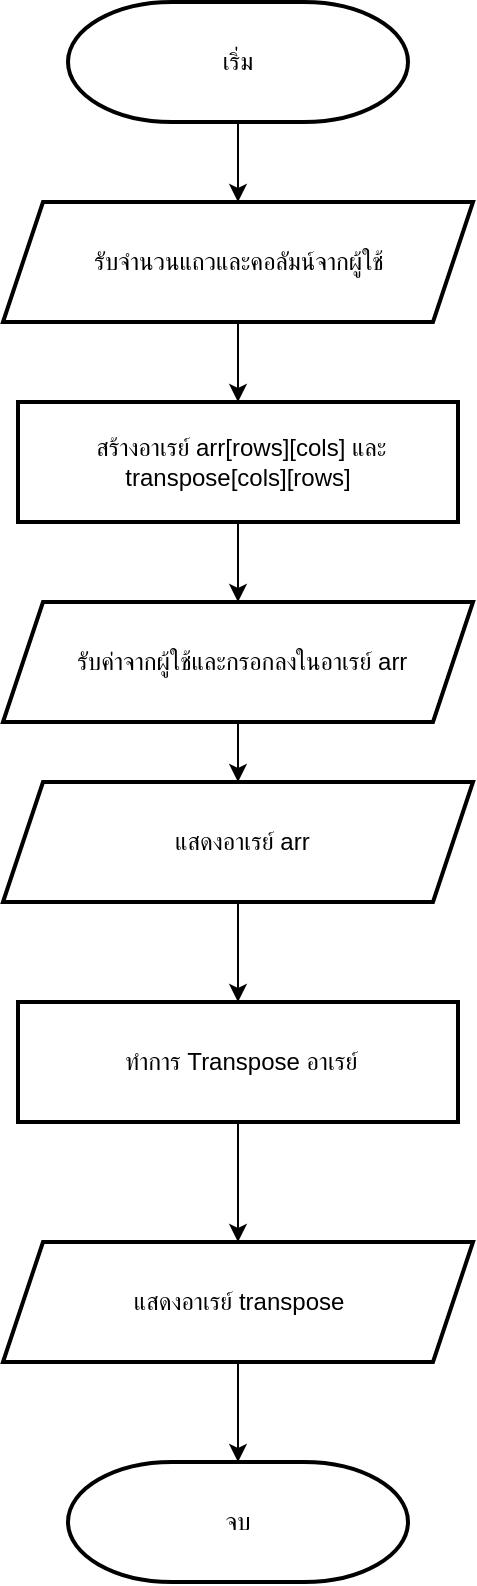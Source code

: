 <mxfile version="25.0.2">
  <diagram name="Page-1" id="ZFWVXQ1Z0pBYEthVD5IX">
    <mxGraphModel dx="1502" dy="685" grid="1" gridSize="10" guides="1" tooltips="1" connect="1" arrows="1" fold="1" page="1" pageScale="1" pageWidth="827" pageHeight="1169" math="0" shadow="0">
      <root>
        <mxCell id="0" />
        <mxCell id="1" parent="0" />
        <mxCell id="Bdj1opyaJ_gifpP-QEtN-3" value="" style="edgeStyle=orthogonalEdgeStyle;rounded=0;orthogonalLoop=1;jettySize=auto;html=1;" edge="1" parent="1" source="8qHCZE8XLDsl83MSMVz2-1" target="Bdj1opyaJ_gifpP-QEtN-1">
          <mxGeometry relative="1" as="geometry" />
        </mxCell>
        <mxCell id="8qHCZE8XLDsl83MSMVz2-1" value="เริ่ม" style="strokeWidth=2;html=1;shape=mxgraph.flowchart.terminator;whiteSpace=wrap;" parent="1" vertex="1">
          <mxGeometry x="329" y="80" width="170" height="60" as="geometry" />
        </mxCell>
        <mxCell id="Bdj1opyaJ_gifpP-QEtN-5" value="" style="edgeStyle=orthogonalEdgeStyle;rounded=0;orthogonalLoop=1;jettySize=auto;html=1;" edge="1" parent="1" source="Bdj1opyaJ_gifpP-QEtN-1" target="Bdj1opyaJ_gifpP-QEtN-4">
          <mxGeometry relative="1" as="geometry" />
        </mxCell>
        <mxCell id="Bdj1opyaJ_gifpP-QEtN-1" value="&lt;div&gt;รับจำนวนแถวและคอลัมน์จากผู้ใช้&lt;br&gt;&lt;/div&gt;" style="shape=parallelogram;perimeter=parallelogramPerimeter;whiteSpace=wrap;html=1;fixedSize=1;strokeWidth=2;" vertex="1" parent="1">
          <mxGeometry x="296.5" y="180" width="235" height="60" as="geometry" />
        </mxCell>
        <mxCell id="Bdj1opyaJ_gifpP-QEtN-7" value="" style="edgeStyle=orthogonalEdgeStyle;rounded=0;orthogonalLoop=1;jettySize=auto;html=1;" edge="1" parent="1" source="Bdj1opyaJ_gifpP-QEtN-4" target="Bdj1opyaJ_gifpP-QEtN-6">
          <mxGeometry relative="1" as="geometry" />
        </mxCell>
        <mxCell id="Bdj1opyaJ_gifpP-QEtN-4" value="&amp;nbsp;สร้างอาเรย์ arr[rows][cols] และ transpose[cols][rows]" style="whiteSpace=wrap;html=1;strokeWidth=2;" vertex="1" parent="1">
          <mxGeometry x="304" y="280" width="220" height="60" as="geometry" />
        </mxCell>
        <mxCell id="Bdj1opyaJ_gifpP-QEtN-9" value="" style="edgeStyle=orthogonalEdgeStyle;rounded=0;orthogonalLoop=1;jettySize=auto;html=1;" edge="1" parent="1" source="Bdj1opyaJ_gifpP-QEtN-6" target="Bdj1opyaJ_gifpP-QEtN-8">
          <mxGeometry relative="1" as="geometry" />
        </mxCell>
        <mxCell id="Bdj1opyaJ_gifpP-QEtN-6" value="&lt;div&gt;&amp;nbsp;รับค่าจากผู้ใช้และกรอกลงในอาเรย์ arr&lt;br&gt;&lt;/div&gt;" style="shape=parallelogram;perimeter=parallelogramPerimeter;whiteSpace=wrap;html=1;fixedSize=1;strokeWidth=2;" vertex="1" parent="1">
          <mxGeometry x="296.5" y="380" width="235" height="60" as="geometry" />
        </mxCell>
        <mxCell id="Bdj1opyaJ_gifpP-QEtN-11" value="" style="edgeStyle=orthogonalEdgeStyle;rounded=0;orthogonalLoop=1;jettySize=auto;html=1;" edge="1" parent="1" source="Bdj1opyaJ_gifpP-QEtN-8" target="Bdj1opyaJ_gifpP-QEtN-10">
          <mxGeometry relative="1" as="geometry" />
        </mxCell>
        <mxCell id="Bdj1opyaJ_gifpP-QEtN-8" value="&lt;div&gt;&amp;nbsp;แสดงอาเรย์ arr&lt;br&gt;&lt;/div&gt;" style="shape=parallelogram;perimeter=parallelogramPerimeter;whiteSpace=wrap;html=1;fixedSize=1;strokeWidth=2;" vertex="1" parent="1">
          <mxGeometry x="296.5" y="470" width="235" height="60" as="geometry" />
        </mxCell>
        <mxCell id="Bdj1opyaJ_gifpP-QEtN-14" value="" style="edgeStyle=orthogonalEdgeStyle;rounded=0;orthogonalLoop=1;jettySize=auto;html=1;" edge="1" parent="1" source="Bdj1opyaJ_gifpP-QEtN-10" target="Bdj1opyaJ_gifpP-QEtN-13">
          <mxGeometry relative="1" as="geometry" />
        </mxCell>
        <mxCell id="Bdj1opyaJ_gifpP-QEtN-10" value="&amp;nbsp;ทำการ Transpose อาเรย์" style="whiteSpace=wrap;html=1;strokeWidth=2;" vertex="1" parent="1">
          <mxGeometry x="304" y="580" width="220" height="60" as="geometry" />
        </mxCell>
        <mxCell id="Bdj1opyaJ_gifpP-QEtN-16" value="" style="edgeStyle=orthogonalEdgeStyle;rounded=0;orthogonalLoop=1;jettySize=auto;html=1;" edge="1" parent="1" source="Bdj1opyaJ_gifpP-QEtN-13" target="Bdj1opyaJ_gifpP-QEtN-15">
          <mxGeometry relative="1" as="geometry" />
        </mxCell>
        <mxCell id="Bdj1opyaJ_gifpP-QEtN-13" value="&lt;div&gt;แสดงอาเรย์ transpose&lt;br&gt;&lt;/div&gt;" style="shape=parallelogram;perimeter=parallelogramPerimeter;whiteSpace=wrap;html=1;fixedSize=1;strokeWidth=2;" vertex="1" parent="1">
          <mxGeometry x="296.5" y="700" width="235" height="60" as="geometry" />
        </mxCell>
        <mxCell id="Bdj1opyaJ_gifpP-QEtN-15" value="จบ" style="strokeWidth=2;html=1;shape=mxgraph.flowchart.terminator;whiteSpace=wrap;" vertex="1" parent="1">
          <mxGeometry x="329" y="810" width="170" height="60" as="geometry" />
        </mxCell>
      </root>
    </mxGraphModel>
  </diagram>
</mxfile>
